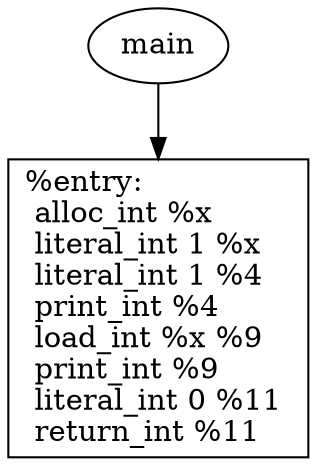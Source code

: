 digraph g {
	node [shape=record]
	main [shape=ellipse]
	main -> "%entry"
	"%entry" [label="{%entry:\l	  alloc_int %x \l	  literal_int 1 %x \l	  literal_int 1 %4 \l	  print_int %4 \l	  load_int %x %9 \l	  print_int %9 \l	  literal_int 0 %11 \l	  return_int %11\l	}"]
}
